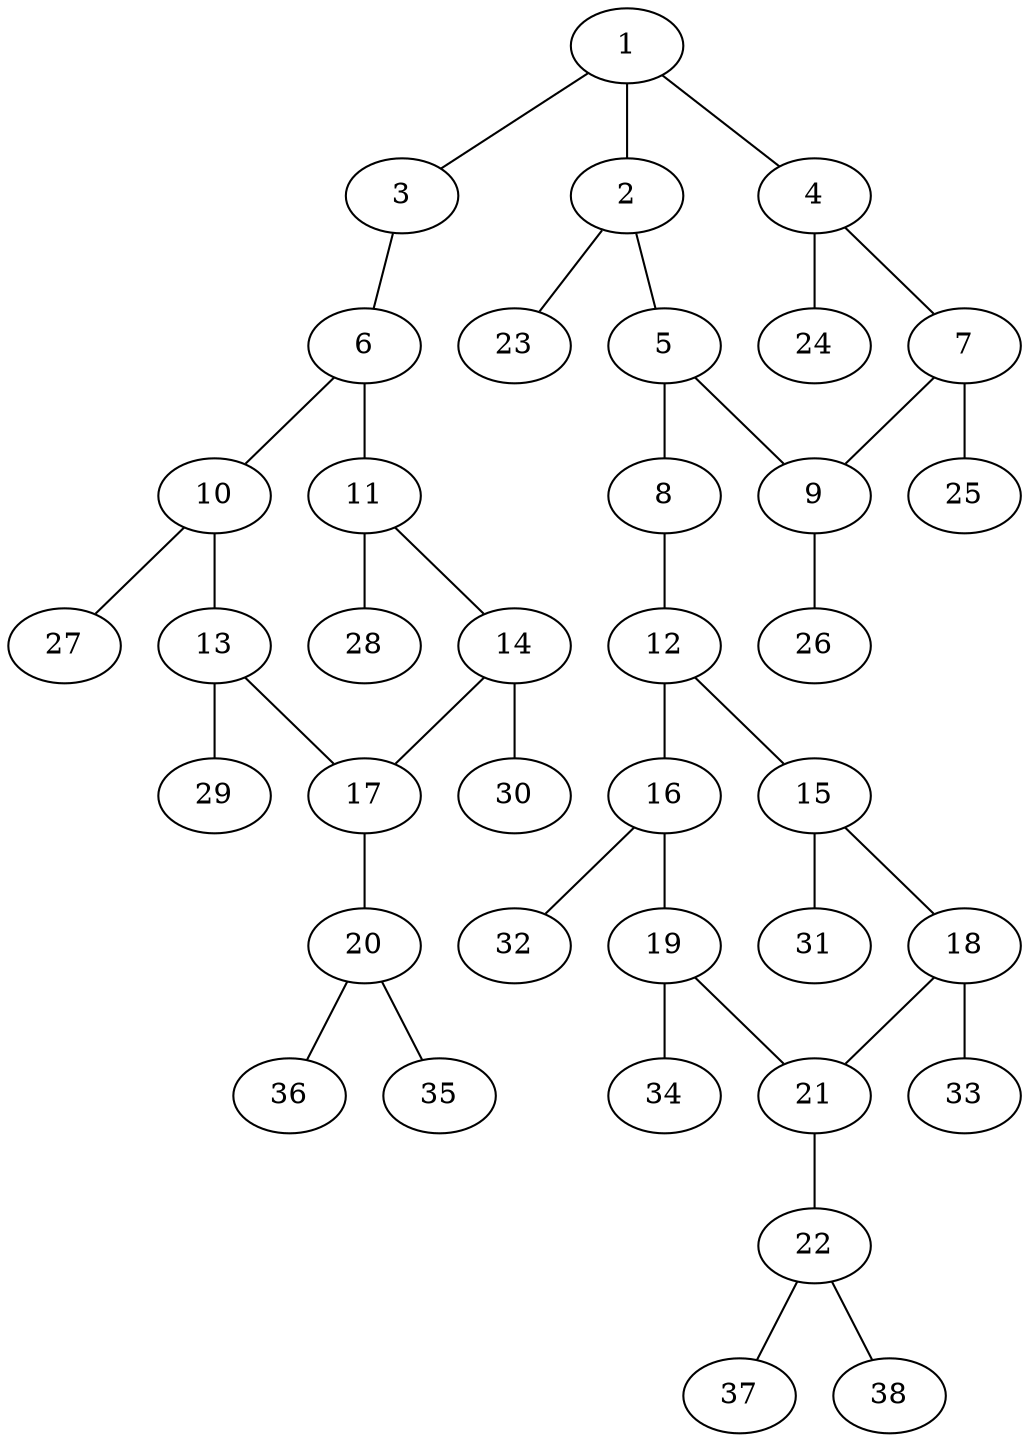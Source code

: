graph molecule_3898 {
	1	 [chem=C];
	2	 [chem=C];
	1 -- 2	 [valence=1];
	3	 [chem=O];
	1 -- 3	 [valence=1];
	4	 [chem=C];
	1 -- 4	 [valence=2];
	5	 [chem=C];
	2 -- 5	 [valence=2];
	23	 [chem=H];
	2 -- 23	 [valence=1];
	6	 [chem=C];
	3 -- 6	 [valence=1];
	7	 [chem=C];
	4 -- 7	 [valence=1];
	24	 [chem=H];
	4 -- 24	 [valence=1];
	8	 [chem=O];
	5 -- 8	 [valence=1];
	9	 [chem=C];
	5 -- 9	 [valence=1];
	10	 [chem=C];
	6 -- 10	 [valence=2];
	11	 [chem=C];
	6 -- 11	 [valence=1];
	7 -- 9	 [valence=2];
	25	 [chem=H];
	7 -- 25	 [valence=1];
	12	 [chem=C];
	8 -- 12	 [valence=1];
	26	 [chem=H];
	9 -- 26	 [valence=1];
	13	 [chem=C];
	10 -- 13	 [valence=1];
	27	 [chem=H];
	10 -- 27	 [valence=1];
	14	 [chem=C];
	11 -- 14	 [valence=2];
	28	 [chem=H];
	11 -- 28	 [valence=1];
	15	 [chem=C];
	12 -- 15	 [valence=1];
	16	 [chem=C];
	12 -- 16	 [valence=2];
	17	 [chem=C];
	13 -- 17	 [valence=2];
	29	 [chem=H];
	13 -- 29	 [valence=1];
	14 -- 17	 [valence=1];
	30	 [chem=H];
	14 -- 30	 [valence=1];
	18	 [chem=C];
	15 -- 18	 [valence=2];
	31	 [chem=H];
	15 -- 31	 [valence=1];
	19	 [chem=C];
	16 -- 19	 [valence=1];
	32	 [chem=H];
	16 -- 32	 [valence=1];
	20	 [chem=N];
	17 -- 20	 [valence=1];
	21	 [chem=C];
	18 -- 21	 [valence=1];
	33	 [chem=H];
	18 -- 33	 [valence=1];
	19 -- 21	 [valence=2];
	34	 [chem=H];
	19 -- 34	 [valence=1];
	35	 [chem=H];
	20 -- 35	 [valence=1];
	36	 [chem=H];
	20 -- 36	 [valence=1];
	22	 [chem=N];
	21 -- 22	 [valence=1];
	37	 [chem=H];
	22 -- 37	 [valence=1];
	38	 [chem=H];
	22 -- 38	 [valence=1];
}
